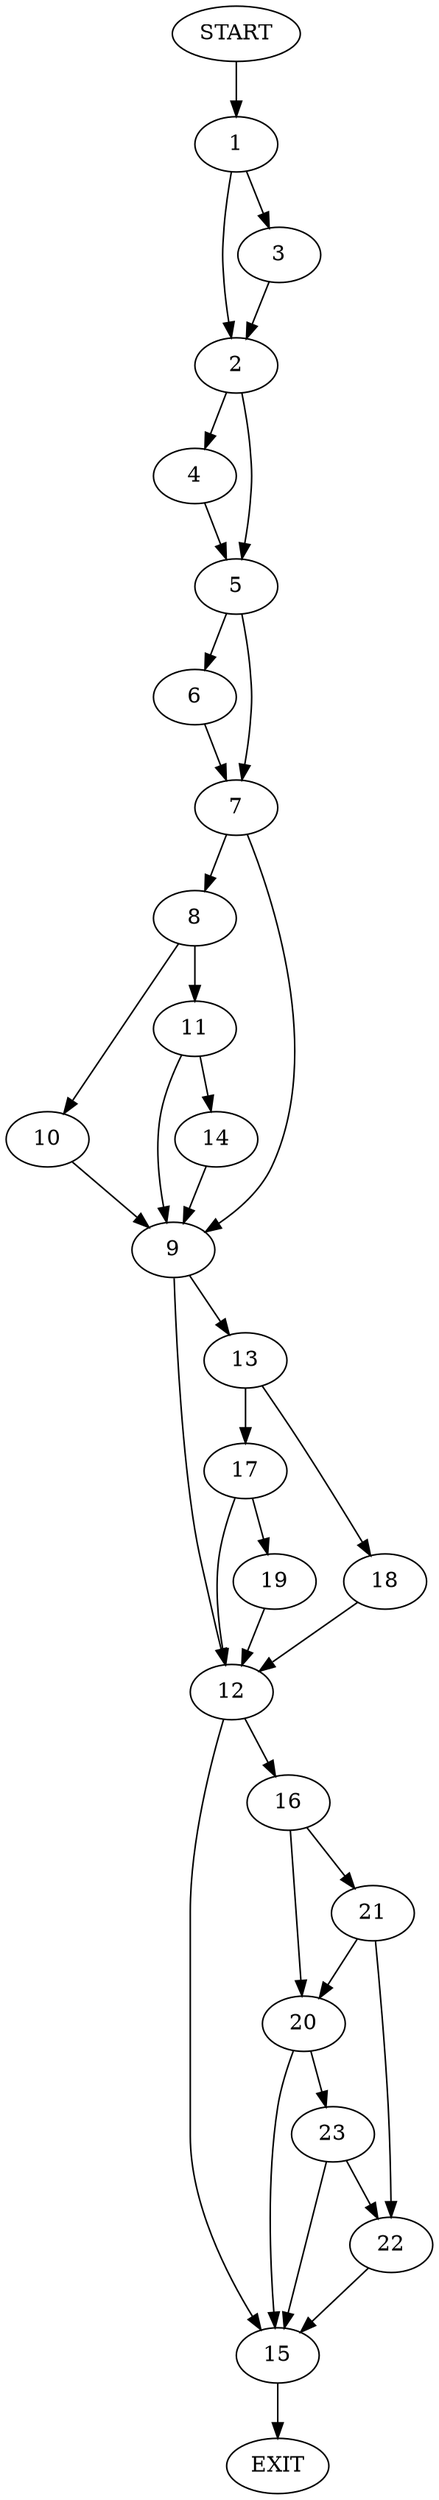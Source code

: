 digraph {
0 [label="START"]
24 [label="EXIT"]
0 -> 1
1 -> 2
1 -> 3
2 -> 4
2 -> 5
3 -> 2
5 -> 6
5 -> 7
4 -> 5
6 -> 7
7 -> 8
7 -> 9
8 -> 10
8 -> 11
9 -> 12
9 -> 13
11 -> 14
11 -> 9
10 -> 9
14 -> 9
12 -> 15
12 -> 16
13 -> 17
13 -> 18
17 -> 12
17 -> 19
18 -> 12
19 -> 12
16 -> 20
16 -> 21
15 -> 24
21 -> 20
21 -> 22
20 -> 23
20 -> 15
22 -> 15
23 -> 15
23 -> 22
}
